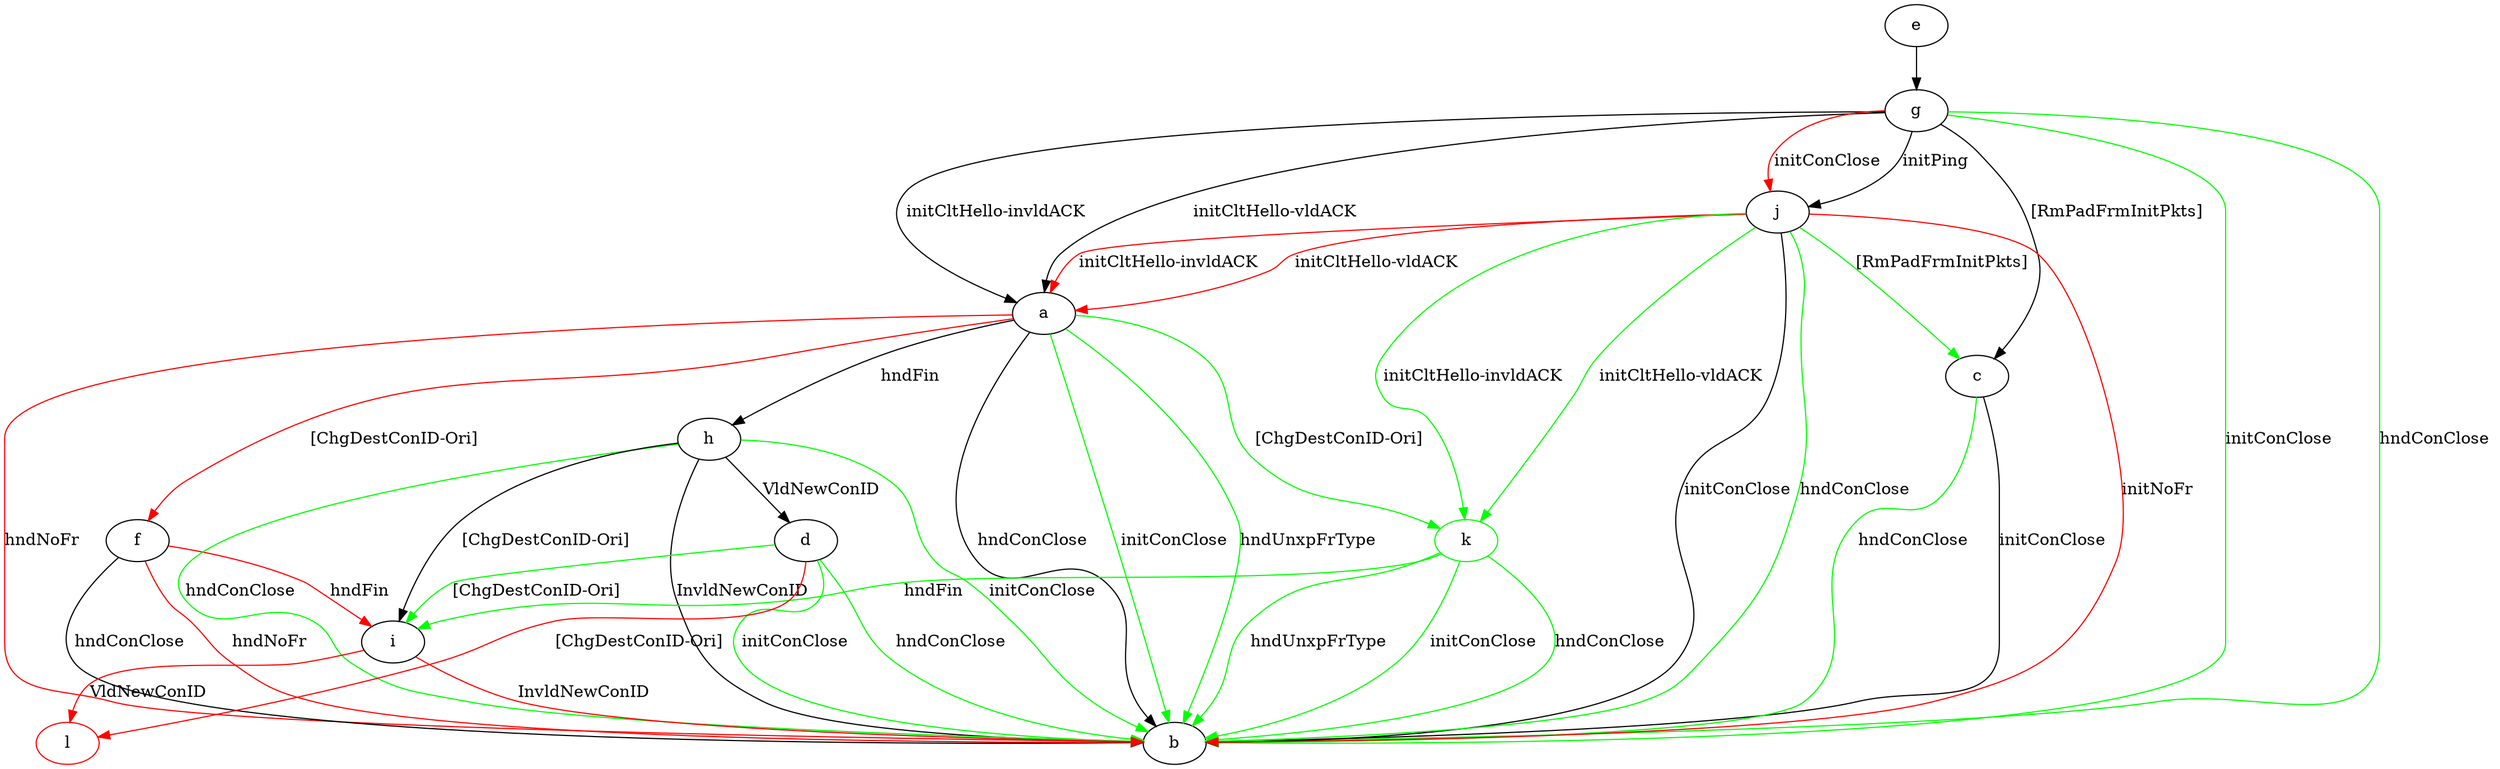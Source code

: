digraph "" {
	a -> b	[key=0,
		label="hndConClose "];
	a -> b	[key=1,
		color=green,
		label="initConClose "];
	a -> b	[key=2,
		color=green,
		label="hndUnxpFrType "];
	a -> b	[key=3,
		color=red,
		label="hndNoFr "];
	a -> f	[key=0,
		color=red,
		label="[ChgDestConID-Ori] "];
	a -> h	[key=0,
		label="hndFin "];
	k	[color=green];
	a -> k	[key=0,
		color=green,
		label="[ChgDestConID-Ori] "];
	c -> b	[key=0,
		label="initConClose "];
	c -> b	[key=1,
		color=green,
		label="hndConClose "];
	d -> b	[key=0,
		color=green,
		label="initConClose "];
	d -> b	[key=1,
		color=green,
		label="hndConClose "];
	d -> i	[key=0,
		color=green,
		label="[ChgDestConID-Ori] "];
	l	[color=red];
	d -> l	[key=0,
		color=red,
		label="[ChgDestConID-Ori] "];
	e -> g	[key=0];
	f -> b	[key=0,
		label="hndConClose "];
	f -> b	[key=1,
		color=red,
		label="hndNoFr "];
	f -> i	[key=0,
		color=red,
		label="hndFin "];
	g -> a	[key=0,
		label="initCltHello-vldACK "];
	g -> a	[key=1,
		label="initCltHello-invldACK "];
	g -> b	[key=0,
		color=green,
		label="initConClose "];
	g -> b	[key=1,
		color=green,
		label="hndConClose "];
	g -> c	[key=0,
		label="[RmPadFrmInitPkts] "];
	g -> j	[key=0,
		label="initPing "];
	g -> j	[key=1,
		color=red,
		label="initConClose "];
	h -> b	[key=0,
		label="InvldNewConID "];
	h -> b	[key=1,
		color=green,
		label="initConClose "];
	h -> b	[key=2,
		color=green,
		label="hndConClose "];
	h -> d	[key=0,
		label="VldNewConID "];
	h -> i	[key=0,
		label="[ChgDestConID-Ori] "];
	i -> b	[key=0,
		color=red,
		label="InvldNewConID "];
	i -> l	[key=0,
		color=red,
		label="VldNewConID "];
	j -> a	[key=0,
		color=red,
		label="initCltHello-vldACK "];
	j -> a	[key=1,
		color=red,
		label="initCltHello-invldACK "];
	j -> b	[key=0,
		label="initConClose "];
	j -> b	[key=1,
		color=green,
		label="hndConClose "];
	j -> b	[key=2,
		color=red,
		label="initNoFr "];
	j -> c	[key=0,
		color=green,
		label="[RmPadFrmInitPkts] "];
	j -> k	[key=0,
		color=green,
		label="initCltHello-vldACK "];
	j -> k	[key=1,
		color=green,
		label="initCltHello-invldACK "];
	k -> b	[key=0,
		color=green,
		label="initConClose "];
	k -> b	[key=1,
		color=green,
		label="hndConClose "];
	k -> b	[key=2,
		color=green,
		label="hndUnxpFrType "];
	k -> i	[key=0,
		color=green,
		label="hndFin "];
}
